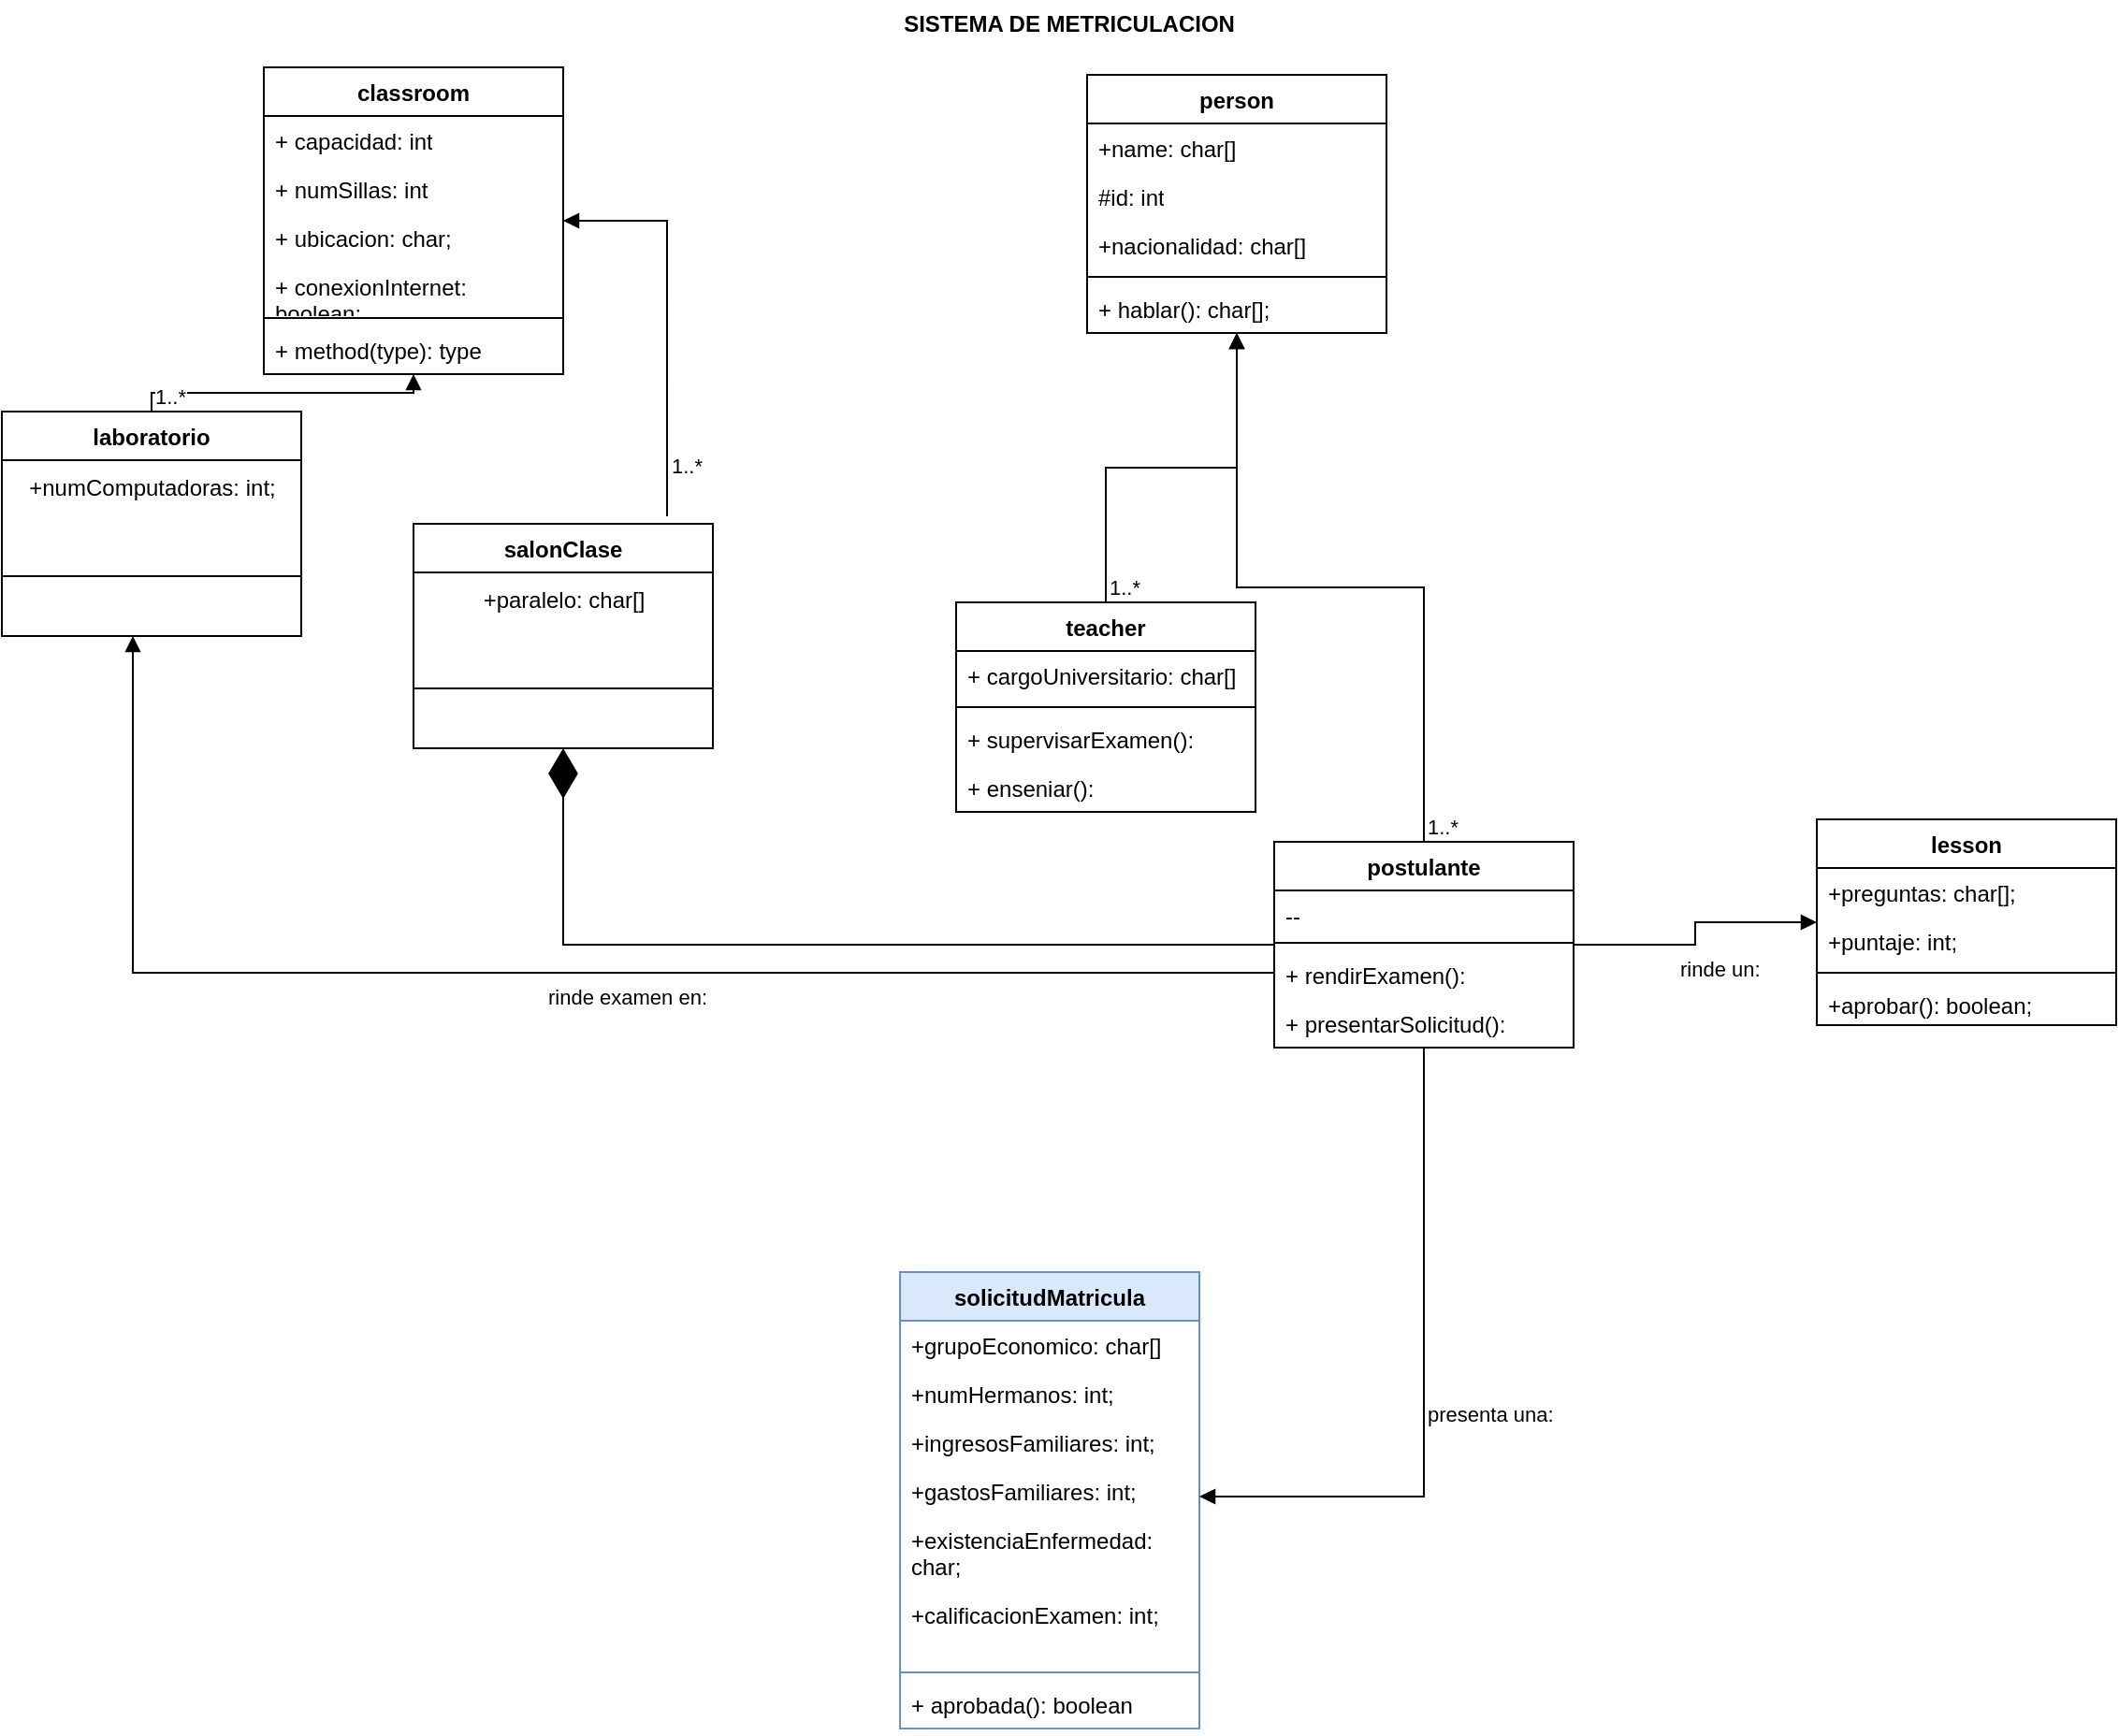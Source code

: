 <mxfile version="22.0.6" type="github">
  <diagram name="Página-1" id="orpiSdXfl3u1e-DLIlMh">
    <mxGraphModel dx="1880" dy="690" grid="1" gridSize="10" guides="1" tooltips="1" connect="1" arrows="1" fold="1" page="1" pageScale="1" pageWidth="827" pageHeight="1169" math="0" shadow="0">
      <root>
        <mxCell id="0" />
        <mxCell id="1" parent="0" />
        <mxCell id="C0co0IYlDiymmthvavOV-1" value="lesson" style="swimlane;fontStyle=1;align=center;verticalAlign=top;childLayout=stackLayout;horizontal=1;startSize=26;horizontalStack=0;resizeParent=1;resizeParentMax=0;resizeLast=0;collapsible=1;marginBottom=0;whiteSpace=wrap;html=1;" vertex="1" parent="1">
          <mxGeometry x="780" y="478" width="160" height="110" as="geometry" />
        </mxCell>
        <mxCell id="C0co0IYlDiymmthvavOV-2" value="+preguntas: char[];" style="text;strokeColor=none;fillColor=none;align=left;verticalAlign=top;spacingLeft=4;spacingRight=4;overflow=hidden;rotatable=0;points=[[0,0.5],[1,0.5]];portConstraint=eastwest;whiteSpace=wrap;html=1;" vertex="1" parent="C0co0IYlDiymmthvavOV-1">
          <mxGeometry y="26" width="160" height="26" as="geometry" />
        </mxCell>
        <mxCell id="C0co0IYlDiymmthvavOV-6" value="+puntaje: int;" style="text;strokeColor=none;fillColor=none;align=left;verticalAlign=top;spacingLeft=4;spacingRight=4;overflow=hidden;rotatable=0;points=[[0,0.5],[1,0.5]];portConstraint=eastwest;whiteSpace=wrap;html=1;" vertex="1" parent="C0co0IYlDiymmthvavOV-1">
          <mxGeometry y="52" width="160" height="26" as="geometry" />
        </mxCell>
        <mxCell id="C0co0IYlDiymmthvavOV-3" value="" style="line;strokeWidth=1;fillColor=none;align=left;verticalAlign=middle;spacingTop=-1;spacingLeft=3;spacingRight=3;rotatable=0;labelPosition=right;points=[];portConstraint=eastwest;strokeColor=inherit;" vertex="1" parent="C0co0IYlDiymmthvavOV-1">
          <mxGeometry y="78" width="160" height="8" as="geometry" />
        </mxCell>
        <mxCell id="C0co0IYlDiymmthvavOV-4" value="+aprobar(): boolean;" style="text;strokeColor=none;fillColor=none;align=left;verticalAlign=top;spacingLeft=4;spacingRight=4;overflow=hidden;rotatable=0;points=[[0,0.5],[1,0.5]];portConstraint=eastwest;whiteSpace=wrap;html=1;" vertex="1" parent="C0co0IYlDiymmthvavOV-1">
          <mxGeometry y="86" width="160" height="24" as="geometry" />
        </mxCell>
        <mxCell id="C0co0IYlDiymmthvavOV-5" value="SISTEMA DE METRICULACION" style="text;align=center;fontStyle=1;verticalAlign=middle;spacingLeft=3;spacingRight=3;strokeColor=none;rotatable=0;points=[[0,0.5],[1,0.5]];portConstraint=eastwest;html=1;" vertex="1" parent="1">
          <mxGeometry x="340" y="40" width="80" height="26" as="geometry" />
        </mxCell>
        <mxCell id="C0co0IYlDiymmthvavOV-13" value="person" style="swimlane;fontStyle=1;align=center;verticalAlign=top;childLayout=stackLayout;horizontal=1;startSize=26;horizontalStack=0;resizeParent=1;resizeParentMax=0;resizeLast=0;collapsible=1;marginBottom=0;whiteSpace=wrap;html=1;" vertex="1" parent="1">
          <mxGeometry x="390" y="80" width="160" height="138" as="geometry" />
        </mxCell>
        <mxCell id="C0co0IYlDiymmthvavOV-14" value="+name: char[]&lt;br&gt;" style="text;strokeColor=none;fillColor=none;align=left;verticalAlign=top;spacingLeft=4;spacingRight=4;overflow=hidden;rotatable=0;points=[[0,0.5],[1,0.5]];portConstraint=eastwest;whiteSpace=wrap;html=1;" vertex="1" parent="C0co0IYlDiymmthvavOV-13">
          <mxGeometry y="26" width="160" height="26" as="geometry" />
        </mxCell>
        <mxCell id="C0co0IYlDiymmthvavOV-18" value="#id: int" style="text;strokeColor=none;fillColor=none;align=left;verticalAlign=top;spacingLeft=4;spacingRight=4;overflow=hidden;rotatable=0;points=[[0,0.5],[1,0.5]];portConstraint=eastwest;whiteSpace=wrap;html=1;" vertex="1" parent="C0co0IYlDiymmthvavOV-13">
          <mxGeometry y="52" width="160" height="26" as="geometry" />
        </mxCell>
        <mxCell id="C0co0IYlDiymmthvavOV-19" value="+nacionalidad: char[]" style="text;strokeColor=none;fillColor=none;align=left;verticalAlign=top;spacingLeft=4;spacingRight=4;overflow=hidden;rotatable=0;points=[[0,0.5],[1,0.5]];portConstraint=eastwest;whiteSpace=wrap;html=1;" vertex="1" parent="C0co0IYlDiymmthvavOV-13">
          <mxGeometry y="78" width="160" height="26" as="geometry" />
        </mxCell>
        <mxCell id="C0co0IYlDiymmthvavOV-15" value="" style="line;strokeWidth=1;fillColor=none;align=left;verticalAlign=middle;spacingTop=-1;spacingLeft=3;spacingRight=3;rotatable=0;labelPosition=right;points=[];portConstraint=eastwest;strokeColor=inherit;" vertex="1" parent="C0co0IYlDiymmthvavOV-13">
          <mxGeometry y="104" width="160" height="8" as="geometry" />
        </mxCell>
        <mxCell id="C0co0IYlDiymmthvavOV-16" value="+ hablar(): char[];" style="text;strokeColor=none;fillColor=none;align=left;verticalAlign=top;spacingLeft=4;spacingRight=4;overflow=hidden;rotatable=0;points=[[0,0.5],[1,0.5]];portConstraint=eastwest;whiteSpace=wrap;html=1;" vertex="1" parent="C0co0IYlDiymmthvavOV-13">
          <mxGeometry y="112" width="160" height="26" as="geometry" />
        </mxCell>
        <mxCell id="C0co0IYlDiymmthvavOV-24" value="solicitudMatricula" style="swimlane;fontStyle=1;align=center;verticalAlign=top;childLayout=stackLayout;horizontal=1;startSize=26;horizontalStack=0;resizeParent=1;resizeParentMax=0;resizeLast=0;collapsible=1;marginBottom=0;whiteSpace=wrap;html=1;fillColor=#dae8fc;strokeColor=#6c8ebf;" vertex="1" parent="1">
          <mxGeometry x="290" y="720" width="160" height="244" as="geometry" />
        </mxCell>
        <mxCell id="C0co0IYlDiymmthvavOV-25" value="+grupoEconomico: char[]" style="text;strokeColor=none;fillColor=none;align=left;verticalAlign=top;spacingLeft=4;spacingRight=4;overflow=hidden;rotatable=0;points=[[0,0.5],[1,0.5]];portConstraint=eastwest;whiteSpace=wrap;html=1;" vertex="1" parent="C0co0IYlDiymmthvavOV-24">
          <mxGeometry y="26" width="160" height="26" as="geometry" />
        </mxCell>
        <mxCell id="C0co0IYlDiymmthvavOV-28" value="+numHermanos: int;" style="text;strokeColor=none;fillColor=none;align=left;verticalAlign=top;spacingLeft=4;spacingRight=4;overflow=hidden;rotatable=0;points=[[0,0.5],[1,0.5]];portConstraint=eastwest;whiteSpace=wrap;html=1;" vertex="1" parent="C0co0IYlDiymmthvavOV-24">
          <mxGeometry y="52" width="160" height="26" as="geometry" />
        </mxCell>
        <mxCell id="C0co0IYlDiymmthvavOV-29" value="+ingresosFamiliares: int;" style="text;strokeColor=none;fillColor=none;align=left;verticalAlign=top;spacingLeft=4;spacingRight=4;overflow=hidden;rotatable=0;points=[[0,0.5],[1,0.5]];portConstraint=eastwest;whiteSpace=wrap;html=1;" vertex="1" parent="C0co0IYlDiymmthvavOV-24">
          <mxGeometry y="78" width="160" height="26" as="geometry" />
        </mxCell>
        <mxCell id="C0co0IYlDiymmthvavOV-30" value="+gastosFamiliares: int;" style="text;strokeColor=none;fillColor=none;align=left;verticalAlign=top;spacingLeft=4;spacingRight=4;overflow=hidden;rotatable=0;points=[[0,0.5],[1,0.5]];portConstraint=eastwest;whiteSpace=wrap;html=1;" vertex="1" parent="C0co0IYlDiymmthvavOV-24">
          <mxGeometry y="104" width="160" height="26" as="geometry" />
        </mxCell>
        <mxCell id="C0co0IYlDiymmthvavOV-31" value="+existenciaEnfermedad: char;" style="text;strokeColor=none;fillColor=none;align=left;verticalAlign=top;spacingLeft=4;spacingRight=4;overflow=hidden;rotatable=0;points=[[0,0.5],[1,0.5]];portConstraint=eastwest;whiteSpace=wrap;html=1;" vertex="1" parent="C0co0IYlDiymmthvavOV-24">
          <mxGeometry y="130" width="160" height="40" as="geometry" />
        </mxCell>
        <mxCell id="C0co0IYlDiymmthvavOV-32" value="+calificacionExamen: int;" style="text;strokeColor=none;fillColor=none;align=left;verticalAlign=top;spacingLeft=4;spacingRight=4;overflow=hidden;rotatable=0;points=[[0,0.5],[1,0.5]];portConstraint=eastwest;whiteSpace=wrap;html=1;" vertex="1" parent="C0co0IYlDiymmthvavOV-24">
          <mxGeometry y="170" width="160" height="40" as="geometry" />
        </mxCell>
        <mxCell id="C0co0IYlDiymmthvavOV-26" value="" style="line;strokeWidth=1;fillColor=none;align=left;verticalAlign=middle;spacingTop=-1;spacingLeft=3;spacingRight=3;rotatable=0;labelPosition=right;points=[];portConstraint=eastwest;strokeColor=inherit;" vertex="1" parent="C0co0IYlDiymmthvavOV-24">
          <mxGeometry y="210" width="160" height="8" as="geometry" />
        </mxCell>
        <mxCell id="C0co0IYlDiymmthvavOV-27" value="+ aprobada(): boolean" style="text;strokeColor=none;fillColor=none;align=left;verticalAlign=top;spacingLeft=4;spacingRight=4;overflow=hidden;rotatable=0;points=[[0,0.5],[1,0.5]];portConstraint=eastwest;whiteSpace=wrap;html=1;" vertex="1" parent="C0co0IYlDiymmthvavOV-24">
          <mxGeometry y="218" width="160" height="26" as="geometry" />
        </mxCell>
        <mxCell id="C0co0IYlDiymmthvavOV-33" value="laboratorio" style="swimlane;fontStyle=1;align=center;verticalAlign=top;childLayout=stackLayout;horizontal=1;startSize=26;horizontalStack=0;resizeParent=1;resizeParentMax=0;resizeLast=0;collapsible=1;marginBottom=0;whiteSpace=wrap;html=1;" vertex="1" parent="1">
          <mxGeometry x="-190" y="260" width="160" height="120" as="geometry" />
        </mxCell>
        <mxCell id="C0co0IYlDiymmthvavOV-43" value="+numComputadoras: int;" style="text;html=1;align=center;verticalAlign=middle;resizable=0;points=[];autosize=1;strokeColor=none;fillColor=none;" vertex="1" parent="C0co0IYlDiymmthvavOV-33">
          <mxGeometry y="26" width="160" height="30" as="geometry" />
        </mxCell>
        <mxCell id="C0co0IYlDiymmthvavOV-35" value="" style="line;strokeWidth=1;fillColor=none;align=left;verticalAlign=middle;spacingTop=-1;spacingLeft=3;spacingRight=3;rotatable=0;labelPosition=right;points=[];portConstraint=eastwest;strokeColor=inherit;" vertex="1" parent="C0co0IYlDiymmthvavOV-33">
          <mxGeometry y="56" width="160" height="64" as="geometry" />
        </mxCell>
        <mxCell id="C0co0IYlDiymmthvavOV-37" value="" style="endArrow=block;endFill=1;html=1;edgeStyle=orthogonalEdgeStyle;align=left;verticalAlign=top;rounded=0;exitX=0.5;exitY=0;exitDx=0;exitDy=0;" edge="1" parent="1" source="C0co0IYlDiymmthvavOV-33" target="C0co0IYlDiymmthvavOV-58">
          <mxGeometry x="-1" relative="1" as="geometry">
            <mxPoint x="260" y="330" as="sourcePoint" />
            <mxPoint x="240" y="178" as="targetPoint" />
          </mxGeometry>
        </mxCell>
        <mxCell id="C0co0IYlDiymmthvavOV-38" value="1..*" style="edgeLabel;resizable=0;html=1;align=left;verticalAlign=bottom;" connectable="0" vertex="1" parent="C0co0IYlDiymmthvavOV-37">
          <mxGeometry x="-1" relative="1" as="geometry" />
        </mxCell>
        <mxCell id="C0co0IYlDiymmthvavOV-39" value="salonClase" style="swimlane;fontStyle=1;align=center;verticalAlign=top;childLayout=stackLayout;horizontal=1;startSize=26;horizontalStack=0;resizeParent=1;resizeParentMax=0;resizeLast=0;collapsible=1;marginBottom=0;whiteSpace=wrap;html=1;" vertex="1" parent="1">
          <mxGeometry x="30" y="320" width="160" height="120" as="geometry" />
        </mxCell>
        <mxCell id="C0co0IYlDiymmthvavOV-84" value="+paralelo: char[]" style="text;html=1;align=center;verticalAlign=middle;resizable=0;points=[];autosize=1;strokeColor=none;fillColor=none;" vertex="1" parent="C0co0IYlDiymmthvavOV-39">
          <mxGeometry y="26" width="160" height="30" as="geometry" />
        </mxCell>
        <mxCell id="C0co0IYlDiymmthvavOV-40" value="" style="line;strokeWidth=1;fillColor=none;align=left;verticalAlign=middle;spacingTop=-1;spacingLeft=3;spacingRight=3;rotatable=0;labelPosition=right;points=[];portConstraint=eastwest;strokeColor=inherit;" vertex="1" parent="C0co0IYlDiymmthvavOV-39">
          <mxGeometry y="56" width="160" height="64" as="geometry" />
        </mxCell>
        <mxCell id="C0co0IYlDiymmthvavOV-41" value="" style="endArrow=block;endFill=1;html=1;edgeStyle=orthogonalEdgeStyle;align=left;verticalAlign=top;rounded=0;exitX=0.847;exitY=-0.033;exitDx=0;exitDy=0;exitPerimeter=0;" edge="1" parent="1" source="C0co0IYlDiymmthvavOV-39" target="C0co0IYlDiymmthvavOV-58">
          <mxGeometry x="-1" relative="1" as="geometry">
            <mxPoint x="190" y="500" as="sourcePoint" />
            <mxPoint x="280" y="178" as="targetPoint" />
            <Array as="points">
              <mxPoint x="166" y="158" />
            </Array>
          </mxGeometry>
        </mxCell>
        <mxCell id="C0co0IYlDiymmthvavOV-42" value="1..*" style="edgeLabel;resizable=0;html=1;align=left;verticalAlign=bottom;" connectable="0" vertex="1" parent="C0co0IYlDiymmthvavOV-41">
          <mxGeometry x="-1" relative="1" as="geometry">
            <mxPoint y="-19" as="offset" />
          </mxGeometry>
        </mxCell>
        <mxCell id="C0co0IYlDiymmthvavOV-58" value="classroom" style="swimlane;fontStyle=1;align=center;verticalAlign=top;childLayout=stackLayout;horizontal=1;startSize=26;horizontalStack=0;resizeParent=1;resizeParentMax=0;resizeLast=0;collapsible=1;marginBottom=0;whiteSpace=wrap;html=1;" vertex="1" parent="1">
          <mxGeometry x="-50" y="76" width="160" height="164" as="geometry" />
        </mxCell>
        <mxCell id="C0co0IYlDiymmthvavOV-59" value="+ capacidad: int&lt;br&gt;" style="text;strokeColor=none;fillColor=none;align=left;verticalAlign=top;spacingLeft=4;spacingRight=4;overflow=hidden;rotatable=0;points=[[0,0.5],[1,0.5]];portConstraint=eastwest;whiteSpace=wrap;html=1;" vertex="1" parent="C0co0IYlDiymmthvavOV-58">
          <mxGeometry y="26" width="160" height="26" as="geometry" />
        </mxCell>
        <mxCell id="C0co0IYlDiymmthvavOV-64" value="+ numSillas: int" style="text;strokeColor=none;fillColor=none;align=left;verticalAlign=top;spacingLeft=4;spacingRight=4;overflow=hidden;rotatable=0;points=[[0,0.5],[1,0.5]];portConstraint=eastwest;whiteSpace=wrap;html=1;" vertex="1" parent="C0co0IYlDiymmthvavOV-58">
          <mxGeometry y="52" width="160" height="26" as="geometry" />
        </mxCell>
        <mxCell id="C0co0IYlDiymmthvavOV-65" value="+ ubicacion: char;" style="text;strokeColor=none;fillColor=none;align=left;verticalAlign=top;spacingLeft=4;spacingRight=4;overflow=hidden;rotatable=0;points=[[0,0.5],[1,0.5]];portConstraint=eastwest;whiteSpace=wrap;html=1;" vertex="1" parent="C0co0IYlDiymmthvavOV-58">
          <mxGeometry y="78" width="160" height="26" as="geometry" />
        </mxCell>
        <mxCell id="C0co0IYlDiymmthvavOV-67" value="+ conexionInternet: boolean;" style="text;strokeColor=none;fillColor=none;align=left;verticalAlign=top;spacingLeft=4;spacingRight=4;overflow=hidden;rotatable=0;points=[[0,0.5],[1,0.5]];portConstraint=eastwest;whiteSpace=wrap;html=1;" vertex="1" parent="C0co0IYlDiymmthvavOV-58">
          <mxGeometry y="104" width="160" height="26" as="geometry" />
        </mxCell>
        <mxCell id="C0co0IYlDiymmthvavOV-60" value="" style="line;strokeWidth=1;fillColor=none;align=left;verticalAlign=middle;spacingTop=-1;spacingLeft=3;spacingRight=3;rotatable=0;labelPosition=right;points=[];portConstraint=eastwest;strokeColor=inherit;" vertex="1" parent="C0co0IYlDiymmthvavOV-58">
          <mxGeometry y="130" width="160" height="8" as="geometry" />
        </mxCell>
        <mxCell id="C0co0IYlDiymmthvavOV-61" value="+ method(type): type" style="text;strokeColor=none;fillColor=none;align=left;verticalAlign=top;spacingLeft=4;spacingRight=4;overflow=hidden;rotatable=0;points=[[0,0.5],[1,0.5]];portConstraint=eastwest;whiteSpace=wrap;html=1;" vertex="1" parent="C0co0IYlDiymmthvavOV-58">
          <mxGeometry y="138" width="160" height="26" as="geometry" />
        </mxCell>
        <mxCell id="C0co0IYlDiymmthvavOV-68" value="teacher" style="swimlane;fontStyle=1;align=center;verticalAlign=top;childLayout=stackLayout;horizontal=1;startSize=26;horizontalStack=0;resizeParent=1;resizeParentMax=0;resizeLast=0;collapsible=1;marginBottom=0;whiteSpace=wrap;html=1;" vertex="1" parent="1">
          <mxGeometry x="320" y="362" width="160" height="112" as="geometry" />
        </mxCell>
        <mxCell id="C0co0IYlDiymmthvavOV-69" value="+ cargoUniversitario: char[]" style="text;strokeColor=none;fillColor=none;align=left;verticalAlign=top;spacingLeft=4;spacingRight=4;overflow=hidden;rotatable=0;points=[[0,0.5],[1,0.5]];portConstraint=eastwest;whiteSpace=wrap;html=1;" vertex="1" parent="C0co0IYlDiymmthvavOV-68">
          <mxGeometry y="26" width="160" height="26" as="geometry" />
        </mxCell>
        <mxCell id="C0co0IYlDiymmthvavOV-70" value="" style="line;strokeWidth=1;fillColor=none;align=left;verticalAlign=middle;spacingTop=-1;spacingLeft=3;spacingRight=3;rotatable=0;labelPosition=right;points=[];portConstraint=eastwest;strokeColor=inherit;" vertex="1" parent="C0co0IYlDiymmthvavOV-68">
          <mxGeometry y="52" width="160" height="8" as="geometry" />
        </mxCell>
        <mxCell id="C0co0IYlDiymmthvavOV-71" value="+ supervisarExamen():" style="text;strokeColor=none;fillColor=none;align=left;verticalAlign=top;spacingLeft=4;spacingRight=4;overflow=hidden;rotatable=0;points=[[0,0.5],[1,0.5]];portConstraint=eastwest;whiteSpace=wrap;html=1;" vertex="1" parent="C0co0IYlDiymmthvavOV-68">
          <mxGeometry y="60" width="160" height="26" as="geometry" />
        </mxCell>
        <mxCell id="C0co0IYlDiymmthvavOV-74" value="+ enseniar():" style="text;strokeColor=none;fillColor=none;align=left;verticalAlign=top;spacingLeft=4;spacingRight=4;overflow=hidden;rotatable=0;points=[[0,0.5],[1,0.5]];portConstraint=eastwest;whiteSpace=wrap;html=1;" vertex="1" parent="C0co0IYlDiymmthvavOV-68">
          <mxGeometry y="86" width="160" height="26" as="geometry" />
        </mxCell>
        <mxCell id="C0co0IYlDiymmthvavOV-72" value="" style="endArrow=block;endFill=1;html=1;edgeStyle=orthogonalEdgeStyle;align=left;verticalAlign=top;rounded=0;" edge="1" parent="1" source="C0co0IYlDiymmthvavOV-68" target="C0co0IYlDiymmthvavOV-13">
          <mxGeometry x="-1" relative="1" as="geometry">
            <mxPoint x="400" y="300" as="sourcePoint" />
            <mxPoint x="560" y="300" as="targetPoint" />
          </mxGeometry>
        </mxCell>
        <mxCell id="C0co0IYlDiymmthvavOV-73" value="1..*" style="edgeLabel;resizable=0;html=1;align=left;verticalAlign=bottom;" connectable="0" vertex="1" parent="C0co0IYlDiymmthvavOV-72">
          <mxGeometry x="-1" relative="1" as="geometry" />
        </mxCell>
        <mxCell id="C0co0IYlDiymmthvavOV-75" value="postulante" style="swimlane;fontStyle=1;align=center;verticalAlign=top;childLayout=stackLayout;horizontal=1;startSize=26;horizontalStack=0;resizeParent=1;resizeParentMax=0;resizeLast=0;collapsible=1;marginBottom=0;whiteSpace=wrap;html=1;" vertex="1" parent="1">
          <mxGeometry x="490" y="490" width="160" height="110" as="geometry" />
        </mxCell>
        <mxCell id="C0co0IYlDiymmthvavOV-76" value="--" style="text;strokeColor=none;fillColor=none;align=left;verticalAlign=top;spacingLeft=4;spacingRight=4;overflow=hidden;rotatable=0;points=[[0,0.5],[1,0.5]];portConstraint=eastwest;whiteSpace=wrap;html=1;" vertex="1" parent="C0co0IYlDiymmthvavOV-75">
          <mxGeometry y="26" width="160" height="24" as="geometry" />
        </mxCell>
        <mxCell id="C0co0IYlDiymmthvavOV-77" value="" style="line;strokeWidth=1;fillColor=none;align=left;verticalAlign=middle;spacingTop=-1;spacingLeft=3;spacingRight=3;rotatable=0;labelPosition=right;points=[];portConstraint=eastwest;strokeColor=inherit;" vertex="1" parent="C0co0IYlDiymmthvavOV-75">
          <mxGeometry y="50" width="160" height="8" as="geometry" />
        </mxCell>
        <mxCell id="C0co0IYlDiymmthvavOV-78" value="+ rendirExamen():" style="text;strokeColor=none;fillColor=none;align=left;verticalAlign=top;spacingLeft=4;spacingRight=4;overflow=hidden;rotatable=0;points=[[0,0.5],[1,0.5]];portConstraint=eastwest;whiteSpace=wrap;html=1;" vertex="1" parent="C0co0IYlDiymmthvavOV-75">
          <mxGeometry y="58" width="160" height="26" as="geometry" />
        </mxCell>
        <mxCell id="C0co0IYlDiymmthvavOV-95" value="+ presentarSolicitud():" style="text;strokeColor=none;fillColor=none;align=left;verticalAlign=top;spacingLeft=4;spacingRight=4;overflow=hidden;rotatable=0;points=[[0,0.5],[1,0.5]];portConstraint=eastwest;whiteSpace=wrap;html=1;" vertex="1" parent="C0co0IYlDiymmthvavOV-75">
          <mxGeometry y="84" width="160" height="26" as="geometry" />
        </mxCell>
        <mxCell id="C0co0IYlDiymmthvavOV-79" value="" style="endArrow=block;endFill=1;html=1;edgeStyle=orthogonalEdgeStyle;align=left;verticalAlign=top;rounded=0;" edge="1" parent="1" source="C0co0IYlDiymmthvavOV-75" target="C0co0IYlDiymmthvavOV-13">
          <mxGeometry x="-1" relative="1" as="geometry">
            <mxPoint x="290" y="499" as="sourcePoint" />
            <mxPoint x="450" y="499" as="targetPoint" />
          </mxGeometry>
        </mxCell>
        <mxCell id="C0co0IYlDiymmthvavOV-80" value="1..*" style="edgeLabel;resizable=0;html=1;align=left;verticalAlign=bottom;" connectable="0" vertex="1" parent="C0co0IYlDiymmthvavOV-79">
          <mxGeometry x="-1" relative="1" as="geometry" />
        </mxCell>
        <mxCell id="C0co0IYlDiymmthvavOV-82" value="" style="endArrow=diamondThin;endFill=1;endSize=24;html=1;rounded=0;" edge="1" parent="1" source="C0co0IYlDiymmthvavOV-75" target="C0co0IYlDiymmthvavOV-39">
          <mxGeometry width="160" relative="1" as="geometry">
            <mxPoint x="330" y="570" as="sourcePoint" />
            <mxPoint x="490" y="570" as="targetPoint" />
            <Array as="points">
              <mxPoint x="110" y="545" />
            </Array>
          </mxGeometry>
        </mxCell>
        <mxCell id="C0co0IYlDiymmthvavOV-89" value="rinde examen en:" style="endArrow=block;endFill=1;html=1;edgeStyle=orthogonalEdgeStyle;align=left;verticalAlign=top;rounded=0;" edge="1" parent="1" source="C0co0IYlDiymmthvavOV-75" target="C0co0IYlDiymmthvavOV-33">
          <mxGeometry x="-0.013" relative="1" as="geometry">
            <mxPoint x="140" y="540" as="sourcePoint" />
            <mxPoint x="-120" y="400" as="targetPoint" />
            <Array as="points">
              <mxPoint x="-120" y="560" />
            </Array>
            <mxPoint as="offset" />
          </mxGeometry>
        </mxCell>
        <mxCell id="C0co0IYlDiymmthvavOV-91" value="rinde un:" style="endArrow=block;endFill=1;html=1;edgeStyle=orthogonalEdgeStyle;align=left;verticalAlign=top;rounded=0;" edge="1" parent="1" source="C0co0IYlDiymmthvavOV-75" target="C0co0IYlDiymmthvavOV-1">
          <mxGeometry x="-0.231" relative="1" as="geometry">
            <mxPoint x="520" y="500" as="sourcePoint" />
            <mxPoint x="680" y="500" as="targetPoint" />
            <mxPoint as="offset" />
          </mxGeometry>
        </mxCell>
        <mxCell id="C0co0IYlDiymmthvavOV-93" value="presenta una:" style="endArrow=block;endFill=1;html=1;edgeStyle=orthogonalEdgeStyle;align=left;verticalAlign=top;rounded=0;" edge="1" parent="1" source="C0co0IYlDiymmthvavOV-75" target="C0co0IYlDiymmthvavOV-24">
          <mxGeometry x="0.018" relative="1" as="geometry">
            <mxPoint x="490" y="590" as="sourcePoint" />
            <mxPoint x="650" y="590" as="targetPoint" />
            <Array as="points">
              <mxPoint x="570" y="840" />
            </Array>
            <mxPoint as="offset" />
          </mxGeometry>
        </mxCell>
      </root>
    </mxGraphModel>
  </diagram>
</mxfile>

